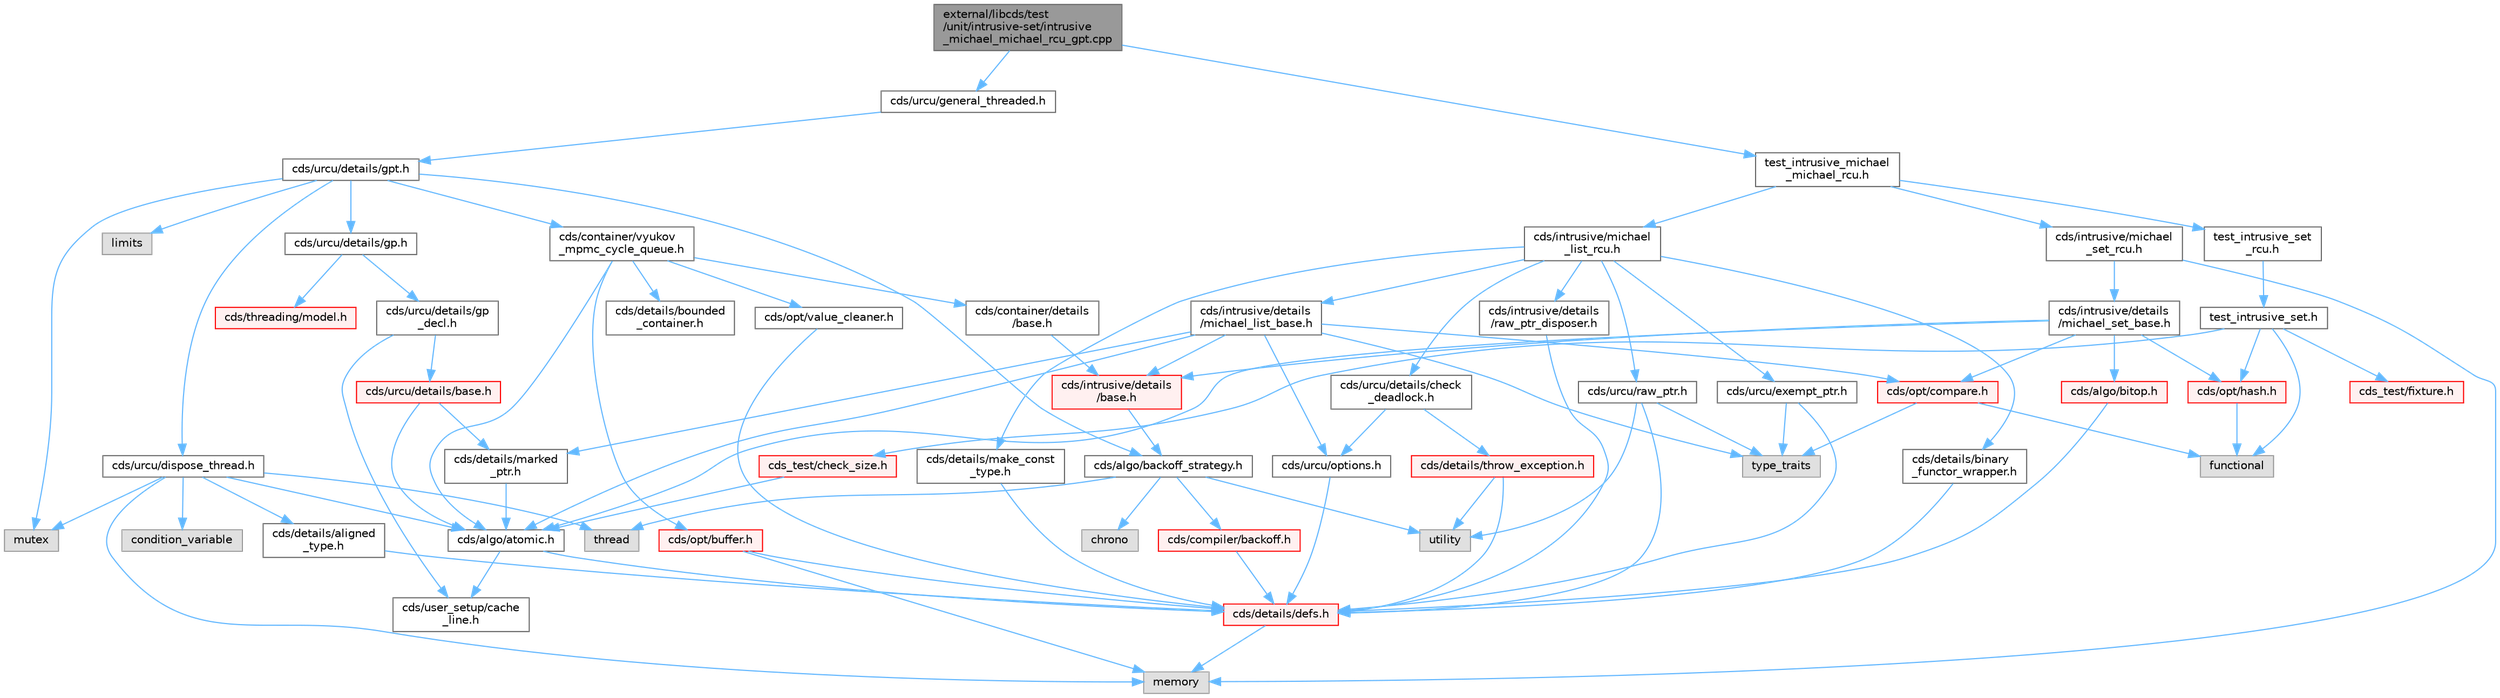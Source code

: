 digraph "external/libcds/test/unit/intrusive-set/intrusive_michael_michael_rcu_gpt.cpp"
{
 // LATEX_PDF_SIZE
  bgcolor="transparent";
  edge [fontname=Helvetica,fontsize=10,labelfontname=Helvetica,labelfontsize=10];
  node [fontname=Helvetica,fontsize=10,shape=box,height=0.2,width=0.4];
  Node1 [id="Node000001",label="external/libcds/test\l/unit/intrusive-set/intrusive\l_michael_michael_rcu_gpt.cpp",height=0.2,width=0.4,color="gray40", fillcolor="grey60", style="filled", fontcolor="black",tooltip=" "];
  Node1 -> Node2 [id="edge1_Node000001_Node000002",color="steelblue1",style="solid",tooltip=" "];
  Node2 [id="Node000002",label="cds/urcu/general_threaded.h",height=0.2,width=0.4,color="grey40", fillcolor="white", style="filled",URL="$general__threaded_8h.html",tooltip=" "];
  Node2 -> Node3 [id="edge2_Node000002_Node000003",color="steelblue1",style="solid",tooltip=" "];
  Node3 [id="Node000003",label="cds/urcu/details/gpt.h",height=0.2,width=0.4,color="grey40", fillcolor="white", style="filled",URL="$gpt_8h.html",tooltip=" "];
  Node3 -> Node4 [id="edge3_Node000003_Node000004",color="steelblue1",style="solid",tooltip=" "];
  Node4 [id="Node000004",label="mutex",height=0.2,width=0.4,color="grey60", fillcolor="#E0E0E0", style="filled",tooltip=" "];
  Node3 -> Node5 [id="edge4_Node000003_Node000005",color="steelblue1",style="solid",tooltip=" "];
  Node5 [id="Node000005",label="limits",height=0.2,width=0.4,color="grey60", fillcolor="#E0E0E0", style="filled",tooltip=" "];
  Node3 -> Node6 [id="edge5_Node000003_Node000006",color="steelblue1",style="solid",tooltip=" "];
  Node6 [id="Node000006",label="cds/urcu/details/gp.h",height=0.2,width=0.4,color="grey40", fillcolor="white", style="filled",URL="$gp_8h.html",tooltip=" "];
  Node6 -> Node7 [id="edge6_Node000006_Node000007",color="steelblue1",style="solid",tooltip=" "];
  Node7 [id="Node000007",label="cds/urcu/details/gp\l_decl.h",height=0.2,width=0.4,color="grey40", fillcolor="white", style="filled",URL="$gp__decl_8h.html",tooltip=" "];
  Node7 -> Node8 [id="edge7_Node000007_Node000008",color="steelblue1",style="solid",tooltip=" "];
  Node8 [id="Node000008",label="cds/urcu/details/base.h",height=0.2,width=0.4,color="red", fillcolor="#FFF0F0", style="filled",URL="$external_2libcds_2cds_2urcu_2details_2base_8h.html",tooltip=" "];
  Node8 -> Node9 [id="edge8_Node000008_Node000009",color="steelblue1",style="solid",tooltip=" "];
  Node9 [id="Node000009",label="cds/algo/atomic.h",height=0.2,width=0.4,color="grey40", fillcolor="white", style="filled",URL="$external_2libcds_2cds_2algo_2atomic_8h.html",tooltip=" "];
  Node9 -> Node10 [id="edge9_Node000009_Node000010",color="steelblue1",style="solid",tooltip=" "];
  Node10 [id="Node000010",label="cds/details/defs.h",height=0.2,width=0.4,color="red", fillcolor="#FFF0F0", style="filled",URL="$details_2defs_8h.html",tooltip=" "];
  Node10 -> Node18 [id="edge10_Node000010_Node000018",color="steelblue1",style="solid",tooltip=" "];
  Node18 [id="Node000018",label="memory",height=0.2,width=0.4,color="grey60", fillcolor="#E0E0E0", style="filled",tooltip=" "];
  Node9 -> Node23 [id="edge11_Node000009_Node000023",color="steelblue1",style="solid",tooltip=" "];
  Node23 [id="Node000023",label="cds/user_setup/cache\l_line.h",height=0.2,width=0.4,color="grey40", fillcolor="white", style="filled",URL="$cache__line_8h.html",tooltip="Cache-line size definition"];
  Node8 -> Node46 [id="edge12_Node000008_Node000046",color="steelblue1",style="solid",tooltip=" "];
  Node46 [id="Node000046",label="cds/details/marked\l_ptr.h",height=0.2,width=0.4,color="grey40", fillcolor="white", style="filled",URL="$marked__ptr_8h.html",tooltip=" "];
  Node46 -> Node9 [id="edge13_Node000046_Node000009",color="steelblue1",style="solid",tooltip=" "];
  Node7 -> Node23 [id="edge14_Node000007_Node000023",color="steelblue1",style="solid",tooltip=" "];
  Node6 -> Node47 [id="edge15_Node000006_Node000047",color="steelblue1",style="solid",tooltip=" "];
  Node47 [id="Node000047",label="cds/threading/model.h",height=0.2,width=0.4,color="red", fillcolor="#FFF0F0", style="filled",URL="$model_8h.html",tooltip=" "];
  Node3 -> Node54 [id="edge16_Node000003_Node000054",color="steelblue1",style="solid",tooltip=" "];
  Node54 [id="Node000054",label="cds/urcu/dispose_thread.h",height=0.2,width=0.4,color="grey40", fillcolor="white", style="filled",URL="$dispose__thread_8h.html",tooltip=" "];
  Node54 -> Node18 [id="edge17_Node000054_Node000018",color="steelblue1",style="solid",tooltip=" "];
  Node54 -> Node37 [id="edge18_Node000054_Node000037",color="steelblue1",style="solid",tooltip=" "];
  Node37 [id="Node000037",label="thread",height=0.2,width=0.4,color="grey60", fillcolor="#E0E0E0", style="filled",tooltip=" "];
  Node54 -> Node4 [id="edge19_Node000054_Node000004",color="steelblue1",style="solid",tooltip=" "];
  Node54 -> Node55 [id="edge20_Node000054_Node000055",color="steelblue1",style="solid",tooltip=" "];
  Node55 [id="Node000055",label="condition_variable",height=0.2,width=0.4,color="grey60", fillcolor="#E0E0E0", style="filled",tooltip=" "];
  Node54 -> Node56 [id="edge21_Node000054_Node000056",color="steelblue1",style="solid",tooltip=" "];
  Node56 [id="Node000056",label="cds/details/aligned\l_type.h",height=0.2,width=0.4,color="grey40", fillcolor="white", style="filled",URL="$aligned__type_8h.html",tooltip=" "];
  Node56 -> Node10 [id="edge22_Node000056_Node000010",color="steelblue1",style="solid",tooltip=" "];
  Node54 -> Node9 [id="edge23_Node000054_Node000009",color="steelblue1",style="solid",tooltip=" "];
  Node3 -> Node57 [id="edge24_Node000003_Node000057",color="steelblue1",style="solid",tooltip=" "];
  Node57 [id="Node000057",label="cds/algo/backoff_strategy.h",height=0.2,width=0.4,color="grey40", fillcolor="white", style="filled",URL="$backoff__strategy_8h.html",tooltip=" "];
  Node57 -> Node42 [id="edge25_Node000057_Node000042",color="steelblue1",style="solid",tooltip=" "];
  Node42 [id="Node000042",label="utility",height=0.2,width=0.4,color="grey60", fillcolor="#E0E0E0", style="filled",tooltip=" "];
  Node57 -> Node37 [id="edge26_Node000057_Node000037",color="steelblue1",style="solid",tooltip=" "];
  Node57 -> Node58 [id="edge27_Node000057_Node000058",color="steelblue1",style="solid",tooltip=" "];
  Node58 [id="Node000058",label="chrono",height=0.2,width=0.4,color="grey60", fillcolor="#E0E0E0", style="filled",tooltip=" "];
  Node57 -> Node59 [id="edge28_Node000057_Node000059",color="steelblue1",style="solid",tooltip=" "];
  Node59 [id="Node000059",label="cds/compiler/backoff.h",height=0.2,width=0.4,color="red", fillcolor="#FFF0F0", style="filled",URL="$backoff_8h.html",tooltip=" "];
  Node59 -> Node10 [id="edge29_Node000059_Node000010",color="steelblue1",style="solid",tooltip=" "];
  Node3 -> Node61 [id="edge30_Node000003_Node000061",color="steelblue1",style="solid",tooltip=" "];
  Node61 [id="Node000061",label="cds/container/vyukov\l_mpmc_cycle_queue.h",height=0.2,width=0.4,color="grey40", fillcolor="white", style="filled",URL="$container_2vyukov__mpmc__cycle__queue_8h.html",tooltip=" "];
  Node61 -> Node62 [id="edge31_Node000061_Node000062",color="steelblue1",style="solid",tooltip=" "];
  Node62 [id="Node000062",label="cds/container/details\l/base.h",height=0.2,width=0.4,color="grey40", fillcolor="white", style="filled",URL="$external_2libcds_2cds_2container_2details_2base_8h.html",tooltip=" "];
  Node62 -> Node63 [id="edge32_Node000062_Node000063",color="steelblue1",style="solid",tooltip=" "];
  Node63 [id="Node000063",label="cds/intrusive/details\l/base.h",height=0.2,width=0.4,color="red", fillcolor="#FFF0F0", style="filled",URL="$external_2libcds_2cds_2intrusive_2details_2base_8h.html",tooltip=" "];
  Node63 -> Node57 [id="edge33_Node000063_Node000057",color="steelblue1",style="solid",tooltip=" "];
  Node61 -> Node67 [id="edge34_Node000061_Node000067",color="steelblue1",style="solid",tooltip=" "];
  Node67 [id="Node000067",label="cds/opt/buffer.h",height=0.2,width=0.4,color="red", fillcolor="#FFF0F0", style="filled",URL="$external_2libcds_2cds_2opt_2buffer_8h.html",tooltip=" "];
  Node67 -> Node10 [id="edge35_Node000067_Node000010",color="steelblue1",style="solid",tooltip=" "];
  Node67 -> Node18 [id="edge36_Node000067_Node000018",color="steelblue1",style="solid",tooltip=" "];
  Node61 -> Node69 [id="edge37_Node000061_Node000069",color="steelblue1",style="solid",tooltip=" "];
  Node69 [id="Node000069",label="cds/opt/value_cleaner.h",height=0.2,width=0.4,color="grey40", fillcolor="white", style="filled",URL="$value__cleaner_8h.html",tooltip=" "];
  Node69 -> Node10 [id="edge38_Node000069_Node000010",color="steelblue1",style="solid",tooltip=" "];
  Node61 -> Node9 [id="edge39_Node000061_Node000009",color="steelblue1",style="solid",tooltip=" "];
  Node61 -> Node70 [id="edge40_Node000061_Node000070",color="steelblue1",style="solid",tooltip=" "];
  Node70 [id="Node000070",label="cds/details/bounded\l_container.h",height=0.2,width=0.4,color="grey40", fillcolor="white", style="filled",URL="$bounded__container_8h.html",tooltip=" "];
  Node1 -> Node71 [id="edge41_Node000001_Node000071",color="steelblue1",style="solid",tooltip=" "];
  Node71 [id="Node000071",label="test_intrusive_michael\l_michael_rcu.h",height=0.2,width=0.4,color="grey40", fillcolor="white", style="filled",URL="$test__intrusive__michael__michael__rcu_8h.html",tooltip=" "];
  Node71 -> Node72 [id="edge42_Node000071_Node000072",color="steelblue1",style="solid",tooltip=" "];
  Node72 [id="Node000072",label="test_intrusive_set\l_rcu.h",height=0.2,width=0.4,color="grey40", fillcolor="white", style="filled",URL="$test__intrusive__set__rcu_8h.html",tooltip=" "];
  Node72 -> Node73 [id="edge43_Node000072_Node000073",color="steelblue1",style="solid",tooltip=" "];
  Node73 [id="Node000073",label="test_intrusive_set.h",height=0.2,width=0.4,color="grey40", fillcolor="white", style="filled",URL="$intrusive-set_2test__intrusive__set_8h.html",tooltip=" "];
  Node73 -> Node74 [id="edge44_Node000073_Node000074",color="steelblue1",style="solid",tooltip=" "];
  Node74 [id="Node000074",label="cds_test/check_size.h",height=0.2,width=0.4,color="red", fillcolor="#FFF0F0", style="filled",URL="$check__size_8h.html",tooltip=" "];
  Node74 -> Node9 [id="edge45_Node000074_Node000009",color="steelblue1",style="solid",tooltip=" "];
  Node73 -> Node77 [id="edge46_Node000073_Node000077",color="steelblue1",style="solid",tooltip=" "];
  Node77 [id="Node000077",label="cds_test/fixture.h",height=0.2,width=0.4,color="red", fillcolor="#FFF0F0", style="filled",URL="$fixture_8h.html",tooltip=" "];
  Node73 -> Node80 [id="edge47_Node000073_Node000080",color="steelblue1",style="solid",tooltip=" "];
  Node80 [id="Node000080",label="cds/opt/hash.h",height=0.2,width=0.4,color="red", fillcolor="#FFF0F0", style="filled",URL="$external_2libcds_2cds_2opt_2hash_8h.html",tooltip=" "];
  Node80 -> Node82 [id="edge48_Node000080_Node000082",color="steelblue1",style="solid",tooltip=" "];
  Node82 [id="Node000082",label="functional",height=0.2,width=0.4,color="grey60", fillcolor="#E0E0E0", style="filled",tooltip=" "];
  Node73 -> Node82 [id="edge49_Node000073_Node000082",color="steelblue1",style="solid",tooltip=" "];
  Node71 -> Node83 [id="edge50_Node000071_Node000083",color="steelblue1",style="solid",tooltip=" "];
  Node83 [id="Node000083",label="cds/intrusive/michael\l_list_rcu.h",height=0.2,width=0.4,color="grey40", fillcolor="white", style="filled",URL="$intrusive_2michael__list__rcu_8h.html",tooltip=" "];
  Node83 -> Node84 [id="edge51_Node000083_Node000084",color="steelblue1",style="solid",tooltip=" "];
  Node84 [id="Node000084",label="cds/intrusive/details\l/michael_list_base.h",height=0.2,width=0.4,color="grey40", fillcolor="white", style="filled",URL="$intrusive_2details_2michael__list__base_8h.html",tooltip=" "];
  Node84 -> Node26 [id="edge52_Node000084_Node000026",color="steelblue1",style="solid",tooltip=" "];
  Node26 [id="Node000026",label="type_traits",height=0.2,width=0.4,color="grey60", fillcolor="#E0E0E0", style="filled",tooltip=" "];
  Node84 -> Node63 [id="edge53_Node000084_Node000063",color="steelblue1",style="solid",tooltip=" "];
  Node84 -> Node85 [id="edge54_Node000084_Node000085",color="steelblue1",style="solid",tooltip=" "];
  Node85 [id="Node000085",label="cds/opt/compare.h",height=0.2,width=0.4,color="red", fillcolor="#FFF0F0", style="filled",URL="$external_2libcds_2cds_2opt_2compare_8h.html",tooltip=" "];
  Node85 -> Node26 [id="edge55_Node000085_Node000026",color="steelblue1",style="solid",tooltip=" "];
  Node85 -> Node82 [id="edge56_Node000085_Node000082",color="steelblue1",style="solid",tooltip=" "];
  Node84 -> Node9 [id="edge57_Node000084_Node000009",color="steelblue1",style="solid",tooltip=" "];
  Node84 -> Node46 [id="edge58_Node000084_Node000046",color="steelblue1",style="solid",tooltip=" "];
  Node84 -> Node86 [id="edge59_Node000084_Node000086",color="steelblue1",style="solid",tooltip=" "];
  Node86 [id="Node000086",label="cds/urcu/options.h",height=0.2,width=0.4,color="grey40", fillcolor="white", style="filled",URL="$urcu_2options_8h.html",tooltip=" "];
  Node86 -> Node10 [id="edge60_Node000086_Node000010",color="steelblue1",style="solid",tooltip=" "];
  Node83 -> Node87 [id="edge61_Node000083_Node000087",color="steelblue1",style="solid",tooltip=" "];
  Node87 [id="Node000087",label="cds/urcu/details/check\l_deadlock.h",height=0.2,width=0.4,color="grey40", fillcolor="white", style="filled",URL="$check__deadlock_8h.html",tooltip=" "];
  Node87 -> Node86 [id="edge62_Node000087_Node000086",color="steelblue1",style="solid",tooltip=" "];
  Node87 -> Node40 [id="edge63_Node000087_Node000040",color="steelblue1",style="solid",tooltip=" "];
  Node40 [id="Node000040",label="cds/details/throw_exception.h",height=0.2,width=0.4,color="red", fillcolor="#FFF0F0", style="filled",URL="$throw__exception_8h.html",tooltip=" "];
  Node40 -> Node10 [id="edge64_Node000040_Node000010",color="steelblue1",style="solid",tooltip=" "];
  Node40 -> Node42 [id="edge65_Node000040_Node000042",color="steelblue1",style="solid",tooltip=" "];
  Node83 -> Node88 [id="edge66_Node000083_Node000088",color="steelblue1",style="solid",tooltip=" "];
  Node88 [id="Node000088",label="cds/details/binary\l_functor_wrapper.h",height=0.2,width=0.4,color="grey40", fillcolor="white", style="filled",URL="$binary__functor__wrapper_8h.html",tooltip=" "];
  Node88 -> Node10 [id="edge67_Node000088_Node000010",color="steelblue1",style="solid",tooltip=" "];
  Node83 -> Node89 [id="edge68_Node000083_Node000089",color="steelblue1",style="solid",tooltip=" "];
  Node89 [id="Node000089",label="cds/details/make_const\l_type.h",height=0.2,width=0.4,color="grey40", fillcolor="white", style="filled",URL="$make__const__type_8h.html",tooltip=" "];
  Node89 -> Node10 [id="edge69_Node000089_Node000010",color="steelblue1",style="solid",tooltip=" "];
  Node83 -> Node90 [id="edge70_Node000083_Node000090",color="steelblue1",style="solid",tooltip=" "];
  Node90 [id="Node000090",label="cds/urcu/exempt_ptr.h",height=0.2,width=0.4,color="grey40", fillcolor="white", style="filled",URL="$exempt__ptr_8h.html",tooltip=" "];
  Node90 -> Node26 [id="edge71_Node000090_Node000026",color="steelblue1",style="solid",tooltip=" "];
  Node90 -> Node10 [id="edge72_Node000090_Node000010",color="steelblue1",style="solid",tooltip=" "];
  Node83 -> Node91 [id="edge73_Node000083_Node000091",color="steelblue1",style="solid",tooltip=" "];
  Node91 [id="Node000091",label="cds/urcu/raw_ptr.h",height=0.2,width=0.4,color="grey40", fillcolor="white", style="filled",URL="$raw__ptr_8h.html",tooltip=" "];
  Node91 -> Node42 [id="edge74_Node000091_Node000042",color="steelblue1",style="solid",tooltip=" "];
  Node91 -> Node26 [id="edge75_Node000091_Node000026",color="steelblue1",style="solid",tooltip=" "];
  Node91 -> Node10 [id="edge76_Node000091_Node000010",color="steelblue1",style="solid",tooltip=" "];
  Node83 -> Node92 [id="edge77_Node000083_Node000092",color="steelblue1",style="solid",tooltip=" "];
  Node92 [id="Node000092",label="cds/intrusive/details\l/raw_ptr_disposer.h",height=0.2,width=0.4,color="grey40", fillcolor="white", style="filled",URL="$raw__ptr__disposer_8h.html",tooltip=" "];
  Node92 -> Node10 [id="edge78_Node000092_Node000010",color="steelblue1",style="solid",tooltip=" "];
  Node71 -> Node93 [id="edge79_Node000071_Node000093",color="steelblue1",style="solid",tooltip=" "];
  Node93 [id="Node000093",label="cds/intrusive/michael\l_set_rcu.h",height=0.2,width=0.4,color="grey40", fillcolor="white", style="filled",URL="$intrusive_2michael__set__rcu_8h.html",tooltip=" "];
  Node93 -> Node94 [id="edge80_Node000093_Node000094",color="steelblue1",style="solid",tooltip=" "];
  Node94 [id="Node000094",label="cds/intrusive/details\l/michael_set_base.h",height=0.2,width=0.4,color="grey40", fillcolor="white", style="filled",URL="$intrusive_2details_2michael__set__base_8h.html",tooltip=" "];
  Node94 -> Node63 [id="edge81_Node000094_Node000063",color="steelblue1",style="solid",tooltip=" "];
  Node94 -> Node85 [id="edge82_Node000094_Node000085",color="steelblue1",style="solid",tooltip=" "];
  Node94 -> Node80 [id="edge83_Node000094_Node000080",color="steelblue1",style="solid",tooltip=" "];
  Node94 -> Node33 [id="edge84_Node000094_Node000033",color="steelblue1",style="solid",tooltip=" "];
  Node33 [id="Node000033",label="cds/algo/bitop.h",height=0.2,width=0.4,color="red", fillcolor="#FFF0F0", style="filled",URL="$algo_2bitop_8h.html",tooltip=" "];
  Node33 -> Node10 [id="edge85_Node000033_Node000010",color="steelblue1",style="solid",tooltip=" "];
  Node94 -> Node9 [id="edge86_Node000094_Node000009",color="steelblue1",style="solid",tooltip=" "];
  Node93 -> Node18 [id="edge87_Node000093_Node000018",color="steelblue1",style="solid",tooltip=" "];
}
